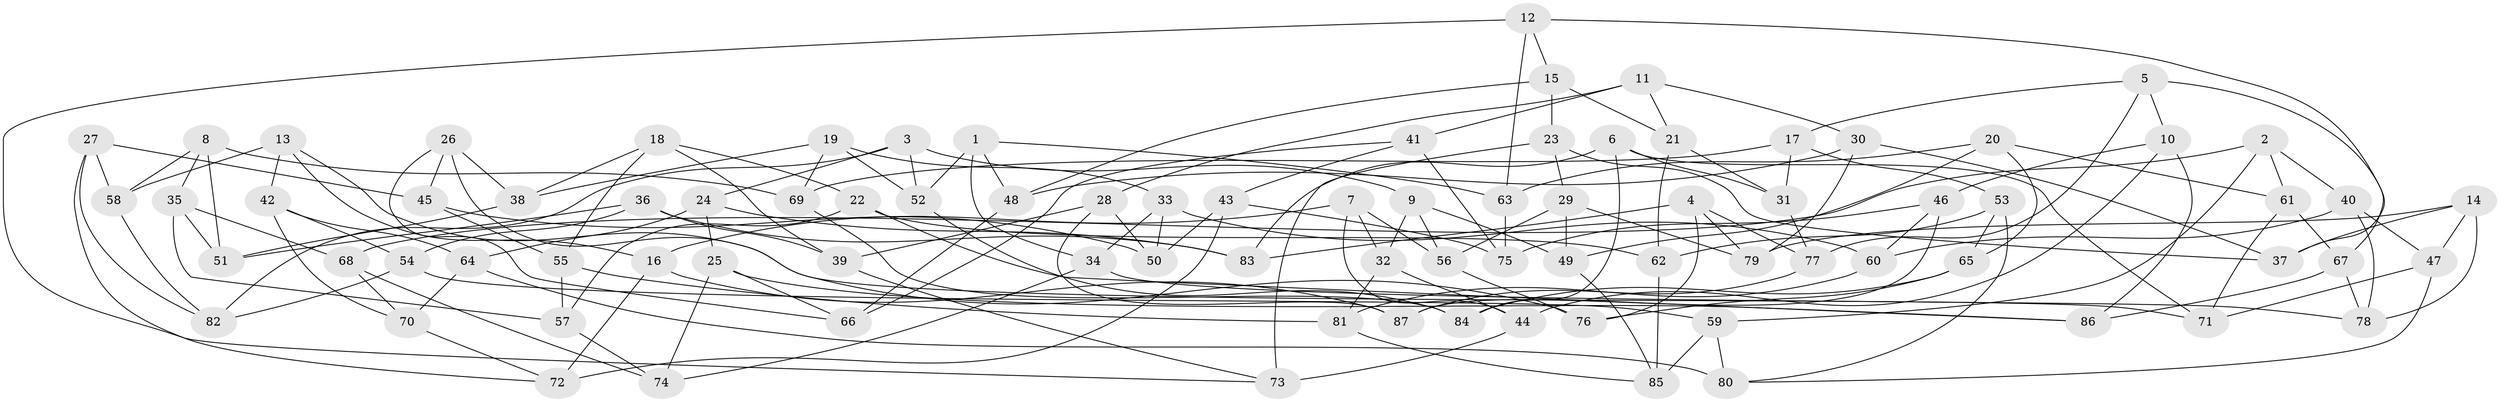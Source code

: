 // coarse degree distribution, {4: 0.4883720930232558, 3: 0.13953488372093023, 2: 0.023255813953488372, 5: 0.13953488372093023, 10: 0.023255813953488372, 8: 0.11627906976744186, 7: 0.023255813953488372, 9: 0.023255813953488372, 6: 0.023255813953488372}
// Generated by graph-tools (version 1.1) at 2025/02/03/04/25 22:02:27]
// undirected, 87 vertices, 174 edges
graph export_dot {
graph [start="1"]
  node [color=gray90,style=filled];
  1;
  2;
  3;
  4;
  5;
  6;
  7;
  8;
  9;
  10;
  11;
  12;
  13;
  14;
  15;
  16;
  17;
  18;
  19;
  20;
  21;
  22;
  23;
  24;
  25;
  26;
  27;
  28;
  29;
  30;
  31;
  32;
  33;
  34;
  35;
  36;
  37;
  38;
  39;
  40;
  41;
  42;
  43;
  44;
  45;
  46;
  47;
  48;
  49;
  50;
  51;
  52;
  53;
  54;
  55;
  56;
  57;
  58;
  59;
  60;
  61;
  62;
  63;
  64;
  65;
  66;
  67;
  68;
  69;
  70;
  71;
  72;
  73;
  74;
  75;
  76;
  77;
  78;
  79;
  80;
  81;
  82;
  83;
  84;
  85;
  86;
  87;
  1 -- 52;
  1 -- 63;
  1 -- 34;
  1 -- 48;
  2 -- 61;
  2 -- 40;
  2 -- 59;
  2 -- 68;
  3 -- 82;
  3 -- 52;
  3 -- 9;
  3 -- 24;
  4 -- 77;
  4 -- 79;
  4 -- 83;
  4 -- 76;
  5 -- 10;
  5 -- 67;
  5 -- 77;
  5 -- 17;
  6 -- 84;
  6 -- 71;
  6 -- 83;
  6 -- 31;
  7 -- 56;
  7 -- 32;
  7 -- 16;
  7 -- 44;
  8 -- 58;
  8 -- 35;
  8 -- 51;
  8 -- 69;
  9 -- 49;
  9 -- 32;
  9 -- 56;
  10 -- 86;
  10 -- 44;
  10 -- 46;
  11 -- 21;
  11 -- 30;
  11 -- 41;
  11 -- 28;
  12 -- 15;
  12 -- 37;
  12 -- 63;
  12 -- 73;
  13 -- 71;
  13 -- 58;
  13 -- 42;
  13 -- 16;
  14 -- 79;
  14 -- 78;
  14 -- 47;
  14 -- 37;
  15 -- 21;
  15 -- 23;
  15 -- 48;
  16 -- 72;
  16 -- 87;
  17 -- 69;
  17 -- 31;
  17 -- 53;
  18 -- 55;
  18 -- 38;
  18 -- 22;
  18 -- 39;
  19 -- 52;
  19 -- 38;
  19 -- 33;
  19 -- 69;
  20 -- 65;
  20 -- 61;
  20 -- 49;
  20 -- 63;
  21 -- 62;
  21 -- 31;
  22 -- 62;
  22 -- 86;
  22 -- 57;
  23 -- 29;
  23 -- 73;
  23 -- 37;
  24 -- 64;
  24 -- 83;
  24 -- 25;
  25 -- 86;
  25 -- 66;
  25 -- 74;
  26 -- 66;
  26 -- 45;
  26 -- 38;
  26 -- 76;
  27 -- 45;
  27 -- 58;
  27 -- 72;
  27 -- 82;
  28 -- 50;
  28 -- 87;
  28 -- 39;
  29 -- 49;
  29 -- 56;
  29 -- 79;
  30 -- 79;
  30 -- 48;
  30 -- 37;
  31 -- 77;
  32 -- 44;
  32 -- 81;
  33 -- 60;
  33 -- 34;
  33 -- 50;
  34 -- 78;
  34 -- 74;
  35 -- 68;
  35 -- 57;
  35 -- 51;
  36 -- 39;
  36 -- 51;
  36 -- 54;
  36 -- 83;
  38 -- 51;
  39 -- 73;
  40 -- 47;
  40 -- 78;
  40 -- 60;
  41 -- 75;
  41 -- 66;
  41 -- 43;
  42 -- 54;
  42 -- 64;
  42 -- 70;
  43 -- 75;
  43 -- 50;
  43 -- 72;
  44 -- 73;
  45 -- 55;
  45 -- 50;
  46 -- 60;
  46 -- 75;
  46 -- 87;
  47 -- 71;
  47 -- 80;
  48 -- 66;
  49 -- 85;
  52 -- 84;
  53 -- 65;
  53 -- 80;
  53 -- 62;
  54 -- 59;
  54 -- 82;
  55 -- 57;
  55 -- 81;
  56 -- 76;
  57 -- 74;
  58 -- 82;
  59 -- 85;
  59 -- 80;
  60 -- 81;
  61 -- 67;
  61 -- 71;
  62 -- 85;
  63 -- 75;
  64 -- 70;
  64 -- 80;
  65 -- 84;
  65 -- 76;
  67 -- 78;
  67 -- 86;
  68 -- 74;
  68 -- 70;
  69 -- 84;
  70 -- 72;
  77 -- 87;
  81 -- 85;
}

